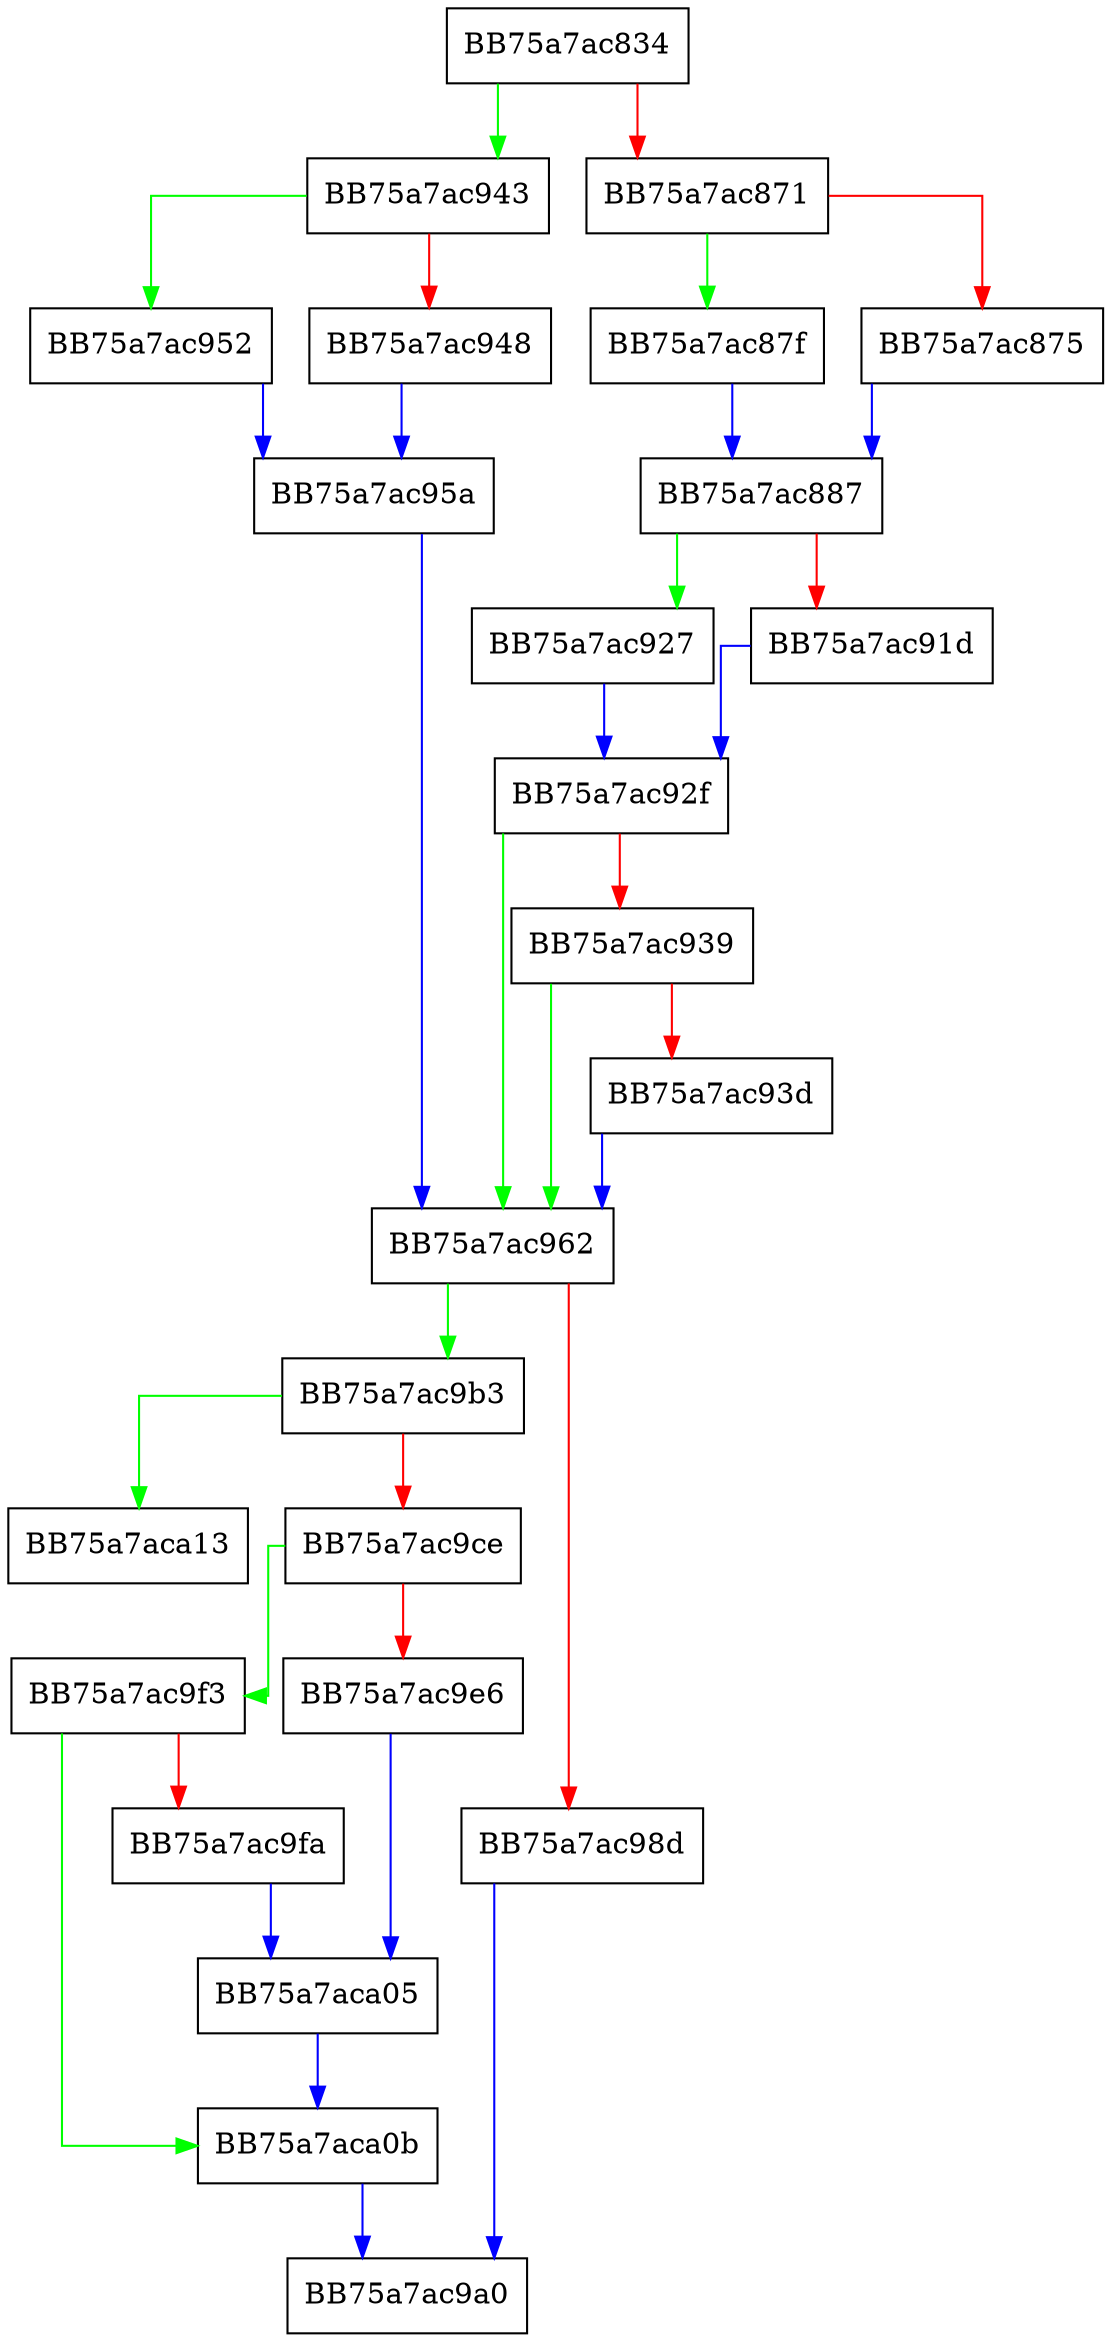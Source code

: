 digraph cvtdate {
  node [shape="box"];
  graph [splines=ortho];
  BB75a7ac834 -> BB75a7ac943 [color="green"];
  BB75a7ac834 -> BB75a7ac871 [color="red"];
  BB75a7ac871 -> BB75a7ac87f [color="green"];
  BB75a7ac871 -> BB75a7ac875 [color="red"];
  BB75a7ac875 -> BB75a7ac887 [color="blue"];
  BB75a7ac87f -> BB75a7ac887 [color="blue"];
  BB75a7ac887 -> BB75a7ac927 [color="green"];
  BB75a7ac887 -> BB75a7ac91d [color="red"];
  BB75a7ac91d -> BB75a7ac92f [color="blue"];
  BB75a7ac927 -> BB75a7ac92f [color="blue"];
  BB75a7ac92f -> BB75a7ac962 [color="green"];
  BB75a7ac92f -> BB75a7ac939 [color="red"];
  BB75a7ac939 -> BB75a7ac962 [color="green"];
  BB75a7ac939 -> BB75a7ac93d [color="red"];
  BB75a7ac93d -> BB75a7ac962 [color="blue"];
  BB75a7ac943 -> BB75a7ac952 [color="green"];
  BB75a7ac943 -> BB75a7ac948 [color="red"];
  BB75a7ac948 -> BB75a7ac95a [color="blue"];
  BB75a7ac952 -> BB75a7ac95a [color="blue"];
  BB75a7ac95a -> BB75a7ac962 [color="blue"];
  BB75a7ac962 -> BB75a7ac9b3 [color="green"];
  BB75a7ac962 -> BB75a7ac98d [color="red"];
  BB75a7ac98d -> BB75a7ac9a0 [color="blue"];
  BB75a7ac9b3 -> BB75a7aca13 [color="green"];
  BB75a7ac9b3 -> BB75a7ac9ce [color="red"];
  BB75a7ac9ce -> BB75a7ac9f3 [color="green"];
  BB75a7ac9ce -> BB75a7ac9e6 [color="red"];
  BB75a7ac9e6 -> BB75a7aca05 [color="blue"];
  BB75a7ac9f3 -> BB75a7aca0b [color="green"];
  BB75a7ac9f3 -> BB75a7ac9fa [color="red"];
  BB75a7ac9fa -> BB75a7aca05 [color="blue"];
  BB75a7aca05 -> BB75a7aca0b [color="blue"];
  BB75a7aca0b -> BB75a7ac9a0 [color="blue"];
}